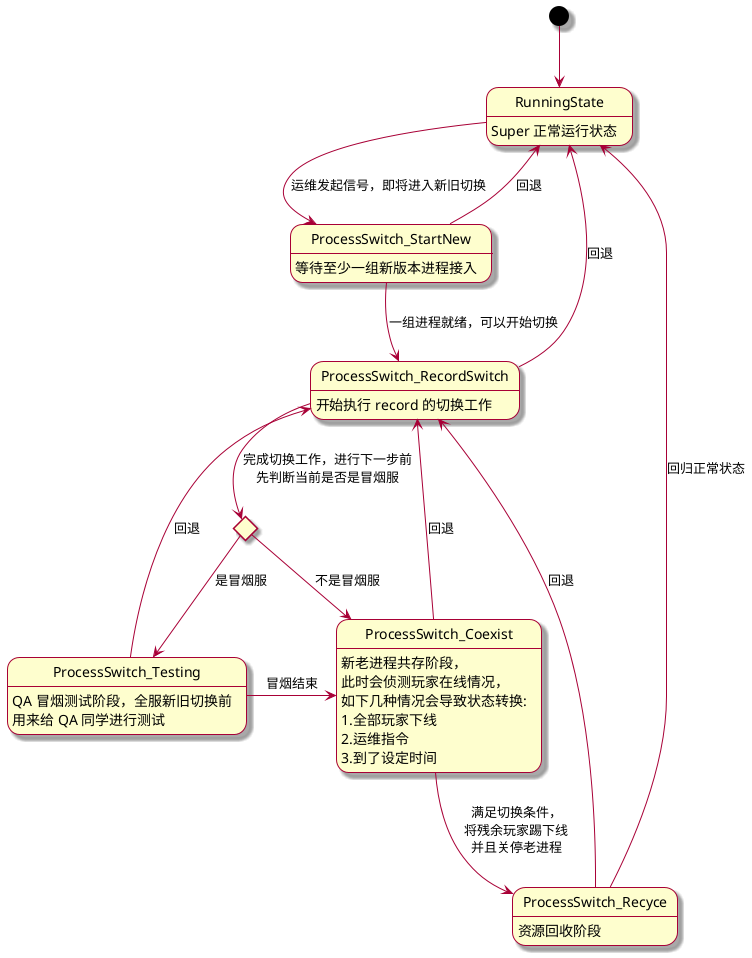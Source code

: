 @startuml
' 基础设置
skin rose

' 状态定义
state RunningState: Super 正常运行状态
state ProcessSwitch_StartNew: 等待至少一组新版本进程接入
state ProcessSwitch_RecordSwitch: 开始执行 record 的切换工作
state choice <<choice>>
state ProcessSwitch_Testing: QA 冒烟测试阶段，全服新旧切换前\n用来给 QA 同学进行测试
state ProcessSwitch_Coexist: 新老进程共存阶段，\n此时会侦测玩家在线情况，\n如下几种情况会导致状态转换:\n1.全部玩家下线\n2.运维指令\n3.到了设定时间
state ProcessSwitch_Recyce: 资源回收阶段


' 状态流转
[*] --> RunningState
RunningState-->ProcessSwitch_StartNew: 运维发起信号，即将进入新旧切换
RunningState <-- ProcessSwitch_StartNew: 回退

ProcessSwitch_StartNew-->ProcessSwitch_RecordSwitch: 一组进程就绪，可以开始切换

RunningState <--ProcessSwitch_RecordSwitch: 回退

ProcessSwitch_RecordSwitch --> choice: 完成切换工作，进行下一步前\n先判断当前是否是冒烟服
choice --> ProcessSwitch_Testing: 是冒烟服
ProcessSwitch_RecordSwitch <-- ProcessSwitch_Testing: 回退

choice --> ProcessSwitch_Coexist: 不是冒烟服
ProcessSwitch_RecordSwitch <-- ProcessSwitch_Coexist: 回退

ProcessSwitch_Testing -> ProcessSwitch_Coexist: 冒烟结束

ProcessSwitch_Coexist --> ProcessSwitch_Recyce: 满足切换条件，\n将残余玩家踢下线\n并且关停老进程

ProcessSwitch_Recyce -up-> RunningState: 回归正常状态
ProcessSwitch_Recyce --> ProcessSwitch_RecordSwitch: 回退

@enduml
